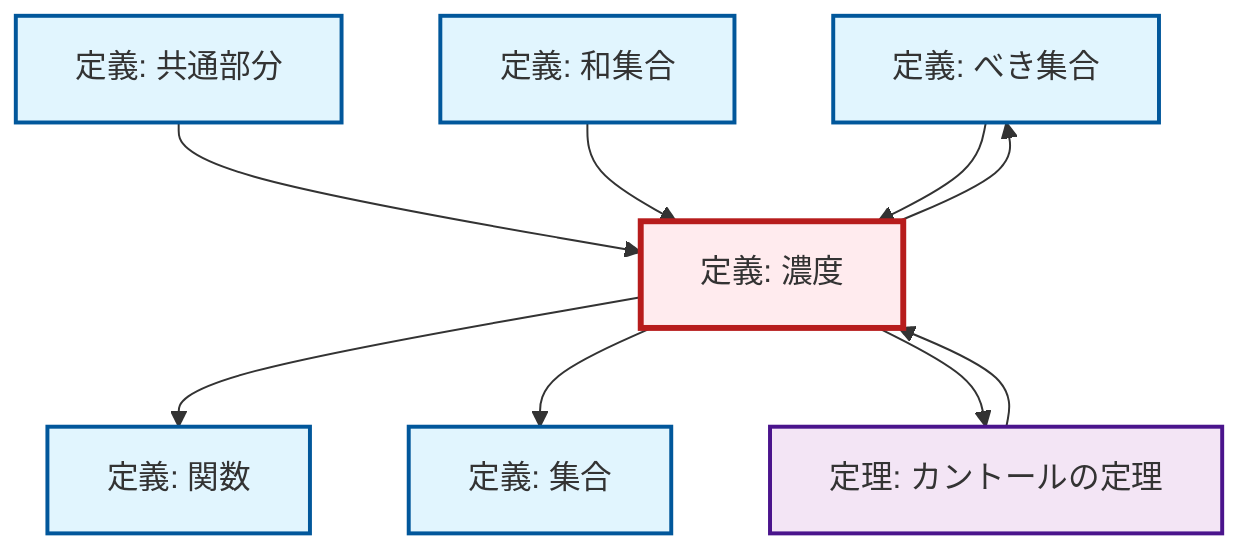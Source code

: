 graph TD
    classDef definition fill:#e1f5fe,stroke:#01579b,stroke-width:2px
    classDef theorem fill:#f3e5f5,stroke:#4a148c,stroke-width:2px
    classDef axiom fill:#fff3e0,stroke:#e65100,stroke-width:2px
    classDef example fill:#e8f5e9,stroke:#1b5e20,stroke-width:2px
    classDef current fill:#ffebee,stroke:#b71c1c,stroke-width:3px
    def-power-set["定義: べき集合"]:::definition
    def-cardinality["定義: 濃度"]:::definition
    def-function["定義: 関数"]:::definition
    def-intersection["定義: 共通部分"]:::definition
    def-union["定義: 和集合"]:::definition
    thm-cantor["定理: カントールの定理"]:::theorem
    def-set["定義: 集合"]:::definition
    thm-cantor --> def-cardinality
    def-cardinality --> def-function
    def-cardinality --> def-power-set
    def-intersection --> def-cardinality
    def-cardinality --> def-set
    def-union --> def-cardinality
    def-power-set --> def-cardinality
    def-cardinality --> thm-cantor
    class def-cardinality current